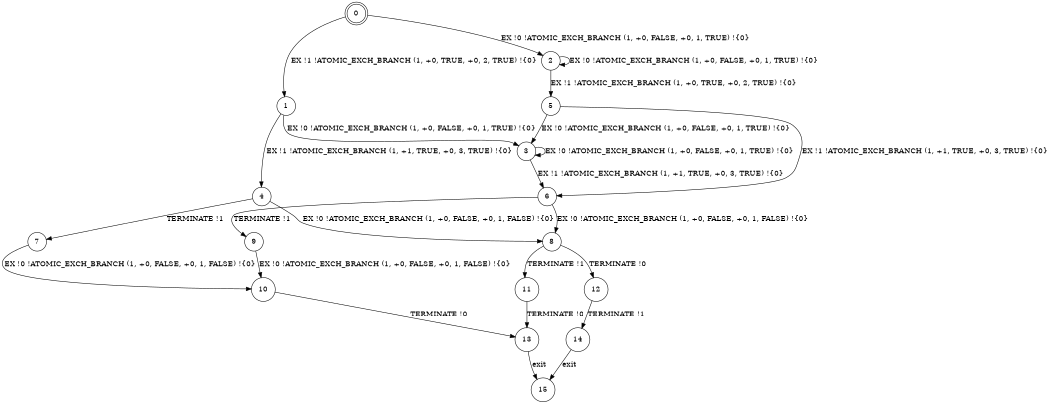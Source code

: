 digraph BCG {
size = "7, 10.5";
center = TRUE;
node [shape = circle];
0 [peripheries = 2];
0 -> 1 [label = "EX !1 !ATOMIC_EXCH_BRANCH (1, +0, TRUE, +0, 2, TRUE) !{0}"];
0 -> 2 [label = "EX !0 !ATOMIC_EXCH_BRANCH (1, +0, FALSE, +0, 1, TRUE) !{0}"];
1 -> 3 [label = "EX !0 !ATOMIC_EXCH_BRANCH (1, +0, FALSE, +0, 1, TRUE) !{0}"];
1 -> 4 [label = "EX !1 !ATOMIC_EXCH_BRANCH (1, +1, TRUE, +0, 3, TRUE) !{0}"];
2 -> 5 [label = "EX !1 !ATOMIC_EXCH_BRANCH (1, +0, TRUE, +0, 2, TRUE) !{0}"];
2 -> 2 [label = "EX !0 !ATOMIC_EXCH_BRANCH (1, +0, FALSE, +0, 1, TRUE) !{0}"];
3 -> 6 [label = "EX !1 !ATOMIC_EXCH_BRANCH (1, +1, TRUE, +0, 3, TRUE) !{0}"];
3 -> 3 [label = "EX !0 !ATOMIC_EXCH_BRANCH (1, +0, FALSE, +0, 1, TRUE) !{0}"];
4 -> 7 [label = "TERMINATE !1"];
4 -> 8 [label = "EX !0 !ATOMIC_EXCH_BRANCH (1, +0, FALSE, +0, 1, FALSE) !{0}"];
5 -> 6 [label = "EX !1 !ATOMIC_EXCH_BRANCH (1, +1, TRUE, +0, 3, TRUE) !{0}"];
5 -> 3 [label = "EX !0 !ATOMIC_EXCH_BRANCH (1, +0, FALSE, +0, 1, TRUE) !{0}"];
6 -> 9 [label = "TERMINATE !1"];
6 -> 8 [label = "EX !0 !ATOMIC_EXCH_BRANCH (1, +0, FALSE, +0, 1, FALSE) !{0}"];
7 -> 10 [label = "EX !0 !ATOMIC_EXCH_BRANCH (1, +0, FALSE, +0, 1, FALSE) !{0}"];
8 -> 11 [label = "TERMINATE !1"];
8 -> 12 [label = "TERMINATE !0"];
9 -> 10 [label = "EX !0 !ATOMIC_EXCH_BRANCH (1, +0, FALSE, +0, 1, FALSE) !{0}"];
10 -> 13 [label = "TERMINATE !0"];
11 -> 13 [label = "TERMINATE !0"];
12 -> 14 [label = "TERMINATE !1"];
13 -> 15 [label = "exit"];
14 -> 15 [label = "exit"];
}
